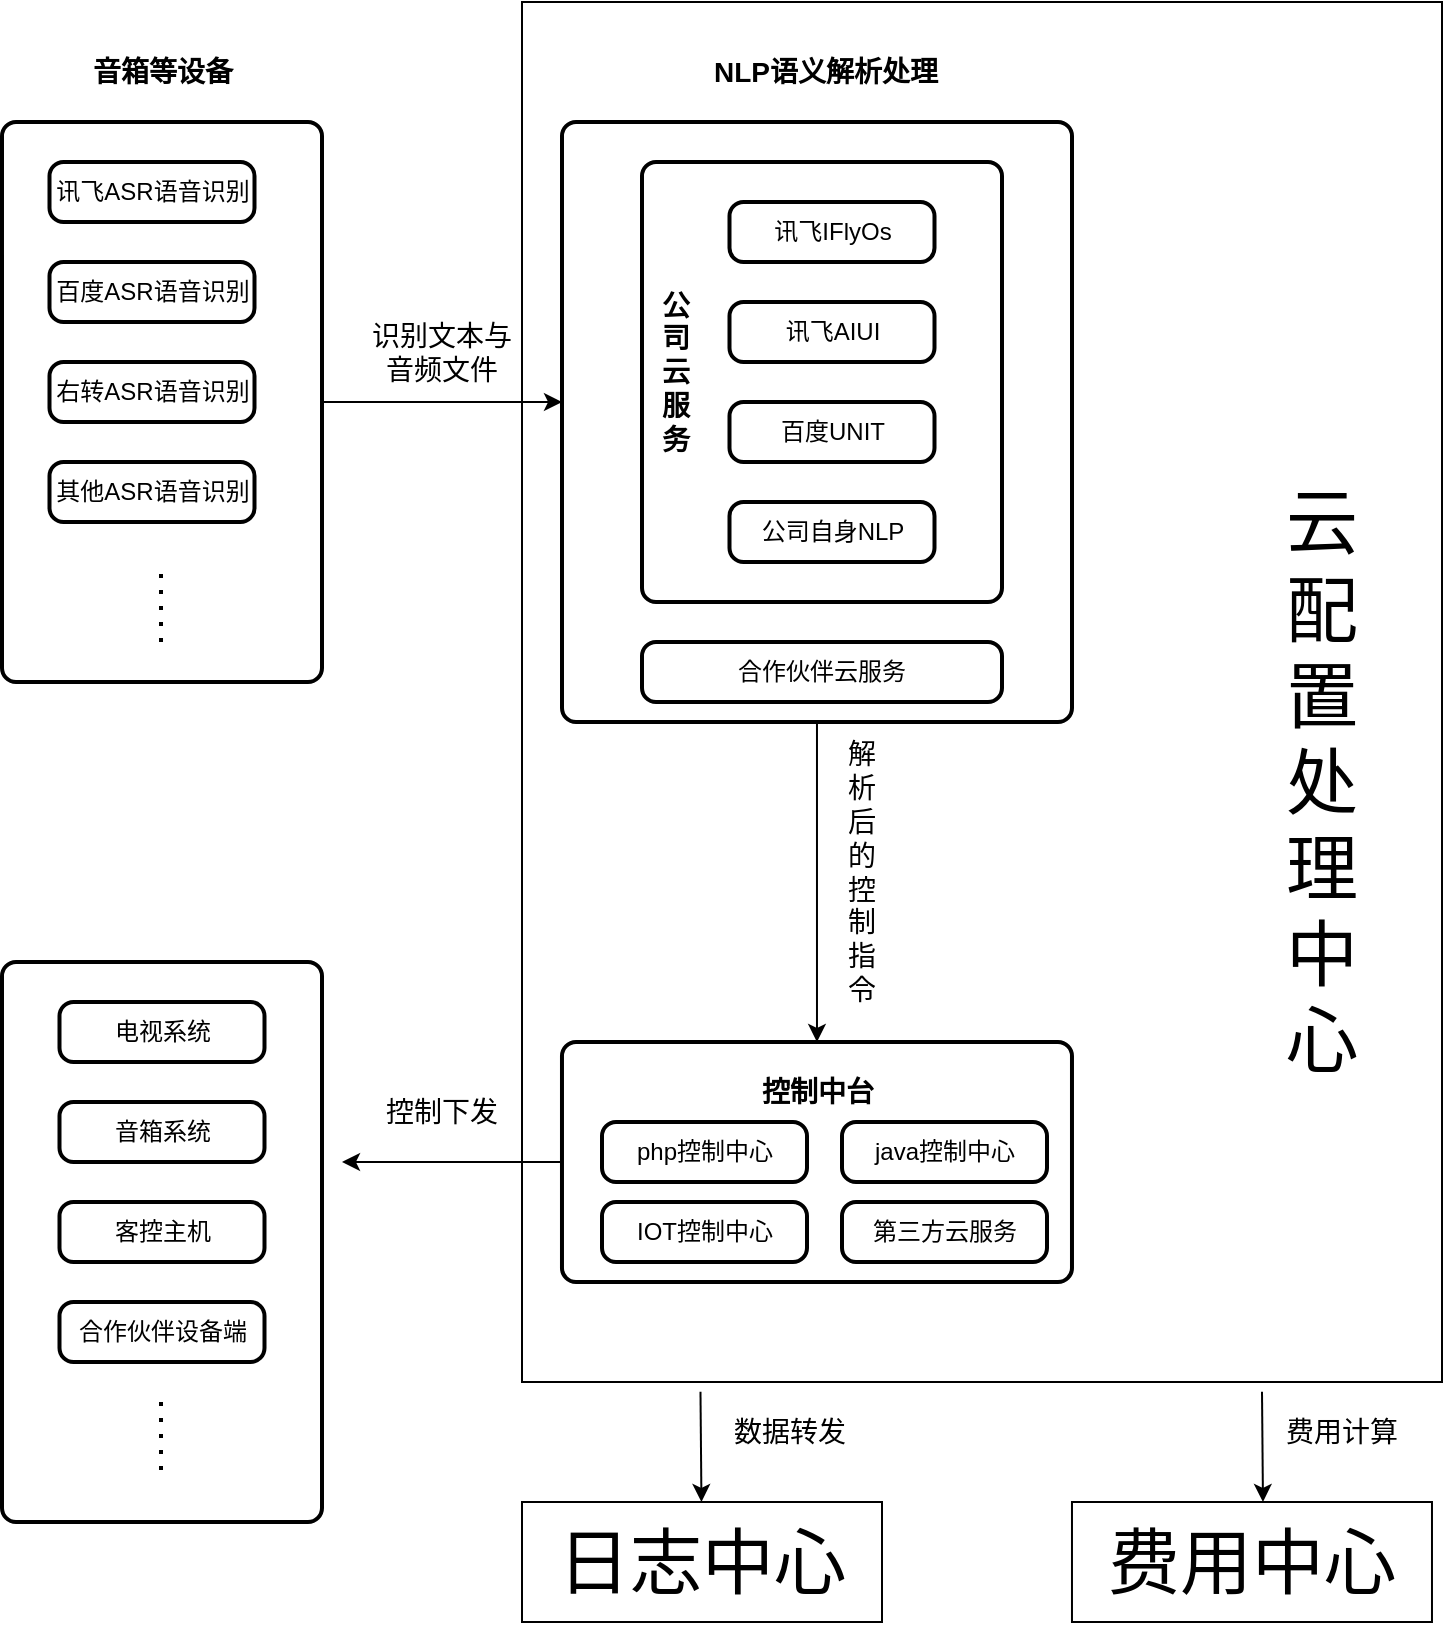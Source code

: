 <mxfile version="19.0.1" type="github">
  <diagram id="C5RBs43oDa-KdzZeNtuy" name="Page-1">
    <mxGraphModel dx="1022" dy="436" grid="1" gridSize="10" guides="1" tooltips="1" connect="1" arrows="1" fold="1" page="1" pageScale="1" pageWidth="827" pageHeight="1169" math="0" shadow="0">
      <root>
        <mxCell id="WIyWlLk6GJQsqaUBKTNV-0" />
        <mxCell id="WIyWlLk6GJQsqaUBKTNV-1" parent="WIyWlLk6GJQsqaUBKTNV-0" />
        <mxCell id="FcIwA06-muSB1HyyLoGR-0" value="" style="rounded=0;whiteSpace=wrap;html=1;" vertex="1" parent="WIyWlLk6GJQsqaUBKTNV-1">
          <mxGeometry x="310" y="80" width="460" height="690" as="geometry" />
        </mxCell>
        <mxCell id="bHCf5uEe8l9tKa_vkYOb-26" style="edgeStyle=orthogonalEdgeStyle;rounded=0;orthogonalLoop=1;jettySize=auto;html=1;fontSize=14;entryX=0.5;entryY=0;entryDx=0;entryDy=0;" parent="WIyWlLk6GJQsqaUBKTNV-1" source="bHCf5uEe8l9tKa_vkYOb-20" target="bHCf5uEe8l9tKa_vkYOb-27" edge="1">
          <mxGeometry relative="1" as="geometry">
            <mxPoint x="457" y="560" as="targetPoint" />
          </mxGeometry>
        </mxCell>
        <mxCell id="bHCf5uEe8l9tKa_vkYOb-20" value="" style="rounded=1;whiteSpace=wrap;html=1;absoluteArcSize=1;arcSize=14;strokeWidth=2;" parent="WIyWlLk6GJQsqaUBKTNV-1" vertex="1">
          <mxGeometry x="330" y="140" width="255" height="300" as="geometry" />
        </mxCell>
        <mxCell id="bHCf5uEe8l9tKa_vkYOb-11" style="edgeStyle=orthogonalEdgeStyle;rounded=0;orthogonalLoop=1;jettySize=auto;html=1;fontSize=14;" parent="WIyWlLk6GJQsqaUBKTNV-1" source="bHCf5uEe8l9tKa_vkYOb-3" edge="1">
          <mxGeometry relative="1" as="geometry">
            <mxPoint x="330" y="280" as="targetPoint" />
          </mxGeometry>
        </mxCell>
        <mxCell id="bHCf5uEe8l9tKa_vkYOb-3" value="" style="rounded=1;whiteSpace=wrap;html=1;absoluteArcSize=1;arcSize=14;strokeWidth=2;" parent="WIyWlLk6GJQsqaUBKTNV-1" vertex="1">
          <mxGeometry x="50" y="140" width="160" height="280" as="geometry" />
        </mxCell>
        <mxCell id="bHCf5uEe8l9tKa_vkYOb-4" value="讯飞ASR语音识别" style="rounded=1;whiteSpace=wrap;html=1;absoluteArcSize=1;arcSize=14;strokeWidth=2;" parent="WIyWlLk6GJQsqaUBKTNV-1" vertex="1">
          <mxGeometry x="73.75" y="160" width="102.5" height="30" as="geometry" />
        </mxCell>
        <mxCell id="bHCf5uEe8l9tKa_vkYOb-5" value="&lt;font style=&quot;font-size: 14px;&quot;&gt;&lt;b&gt;音箱等设备&lt;/b&gt;&lt;/font&gt;" style="text;html=1;strokeColor=none;fillColor=none;align=center;verticalAlign=middle;whiteSpace=wrap;rounded=0;" parent="WIyWlLk6GJQsqaUBKTNV-1" vertex="1">
          <mxGeometry x="92.5" y="100" width="75" height="30" as="geometry" />
        </mxCell>
        <mxCell id="bHCf5uEe8l9tKa_vkYOb-6" value="百度ASR语音识别" style="rounded=1;whiteSpace=wrap;html=1;absoluteArcSize=1;arcSize=14;strokeWidth=2;" parent="WIyWlLk6GJQsqaUBKTNV-1" vertex="1">
          <mxGeometry x="73.75" y="210" width="102.5" height="30" as="geometry" />
        </mxCell>
        <mxCell id="bHCf5uEe8l9tKa_vkYOb-7" value="右转ASR语音识别" style="rounded=1;whiteSpace=wrap;html=1;absoluteArcSize=1;arcSize=14;strokeWidth=2;" parent="WIyWlLk6GJQsqaUBKTNV-1" vertex="1">
          <mxGeometry x="73.75" y="260" width="102.5" height="30" as="geometry" />
        </mxCell>
        <mxCell id="bHCf5uEe8l9tKa_vkYOb-10" value="其他ASR语音识别" style="rounded=1;whiteSpace=wrap;html=1;absoluteArcSize=1;arcSize=14;strokeWidth=2;" parent="WIyWlLk6GJQsqaUBKTNV-1" vertex="1">
          <mxGeometry x="73.75" y="310" width="102.5" height="30" as="geometry" />
        </mxCell>
        <mxCell id="bHCf5uEe8l9tKa_vkYOb-12" value="识别文本与音频文件" style="text;html=1;strokeColor=none;fillColor=none;align=center;verticalAlign=middle;whiteSpace=wrap;rounded=0;fontSize=14;" parent="WIyWlLk6GJQsqaUBKTNV-1" vertex="1">
          <mxGeometry x="230" y="240" width="80" height="30" as="geometry" />
        </mxCell>
        <mxCell id="bHCf5uEe8l9tKa_vkYOb-13" value="" style="rounded=1;whiteSpace=wrap;html=1;absoluteArcSize=1;arcSize=14;strokeWidth=2;" parent="WIyWlLk6GJQsqaUBKTNV-1" vertex="1">
          <mxGeometry x="370" y="160" width="180" height="220" as="geometry" />
        </mxCell>
        <mxCell id="bHCf5uEe8l9tKa_vkYOb-15" value="讯飞IFlyOs" style="rounded=1;whiteSpace=wrap;html=1;absoluteArcSize=1;arcSize=14;strokeWidth=2;" parent="WIyWlLk6GJQsqaUBKTNV-1" vertex="1">
          <mxGeometry x="413.75" y="180" width="102.5" height="30" as="geometry" />
        </mxCell>
        <mxCell id="bHCf5uEe8l9tKa_vkYOb-16" value="讯飞AIUI" style="rounded=1;whiteSpace=wrap;html=1;absoluteArcSize=1;arcSize=14;strokeWidth=2;" parent="WIyWlLk6GJQsqaUBKTNV-1" vertex="1">
          <mxGeometry x="413.75" y="230" width="102.5" height="30" as="geometry" />
        </mxCell>
        <mxCell id="bHCf5uEe8l9tKa_vkYOb-17" value="百度UNIT" style="rounded=1;whiteSpace=wrap;html=1;absoluteArcSize=1;arcSize=14;strokeWidth=2;" parent="WIyWlLk6GJQsqaUBKTNV-1" vertex="1">
          <mxGeometry x="413.75" y="280" width="102.5" height="30" as="geometry" />
        </mxCell>
        <mxCell id="bHCf5uEe8l9tKa_vkYOb-18" value="公司自身NLP" style="rounded=1;whiteSpace=wrap;html=1;absoluteArcSize=1;arcSize=14;strokeWidth=2;" parent="WIyWlLk6GJQsqaUBKTNV-1" vertex="1">
          <mxGeometry x="413.75" y="330" width="102.5" height="30" as="geometry" />
        </mxCell>
        <mxCell id="bHCf5uEe8l9tKa_vkYOb-21" value="&lt;font style=&quot;font-size: 14px;&quot;&gt;&lt;b&gt;NLP语义解析处理&lt;/b&gt;&lt;/font&gt;" style="text;html=1;strokeColor=none;fillColor=none;align=center;verticalAlign=middle;whiteSpace=wrap;rounded=0;" parent="WIyWlLk6GJQsqaUBKTNV-1" vertex="1">
          <mxGeometry x="403.75" y="100" width="116.25" height="30" as="geometry" />
        </mxCell>
        <mxCell id="bHCf5uEe8l9tKa_vkYOb-22" value="合作伙伴云服务" style="rounded=1;whiteSpace=wrap;html=1;absoluteArcSize=1;arcSize=14;strokeWidth=2;" parent="WIyWlLk6GJQsqaUBKTNV-1" vertex="1">
          <mxGeometry x="370" y="400" width="180" height="30" as="geometry" />
        </mxCell>
        <mxCell id="bHCf5uEe8l9tKa_vkYOb-23" value="&lt;font style=&quot;font-size: 14px;&quot;&gt;&lt;b&gt;公司云服务&lt;/b&gt;&lt;/font&gt;" style="text;html=1;strokeColor=none;fillColor=none;align=center;verticalAlign=middle;whiteSpace=wrap;rounded=0;" parent="WIyWlLk6GJQsqaUBKTNV-1" vertex="1">
          <mxGeometry x="380" y="210" width="13.75" height="110" as="geometry" />
        </mxCell>
        <mxCell id="bHCf5uEe8l9tKa_vkYOb-31" style="edgeStyle=orthogonalEdgeStyle;rounded=0;orthogonalLoop=1;jettySize=auto;html=1;fontSize=14;" parent="WIyWlLk6GJQsqaUBKTNV-1" source="bHCf5uEe8l9tKa_vkYOb-27" edge="1">
          <mxGeometry relative="1" as="geometry">
            <mxPoint x="220" y="660" as="targetPoint" />
          </mxGeometry>
        </mxCell>
        <mxCell id="bHCf5uEe8l9tKa_vkYOb-27" value="" style="rounded=1;whiteSpace=wrap;html=1;absoluteArcSize=1;arcSize=14;strokeWidth=2;" parent="WIyWlLk6GJQsqaUBKTNV-1" vertex="1">
          <mxGeometry x="329.99" y="600" width="255" height="120" as="geometry" />
        </mxCell>
        <mxCell id="bHCf5uEe8l9tKa_vkYOb-28" value="&lt;span style=&quot;font-size: 14px;&quot;&gt;&lt;b&gt;控制中台&lt;/b&gt;&lt;/span&gt;" style="text;html=1;strokeColor=none;fillColor=none;align=center;verticalAlign=middle;whiteSpace=wrap;rounded=0;" parent="WIyWlLk6GJQsqaUBKTNV-1" vertex="1">
          <mxGeometry x="400" y="610" width="116.25" height="30" as="geometry" />
        </mxCell>
        <mxCell id="bHCf5uEe8l9tKa_vkYOb-29" value="解析后的控制指令" style="text;html=1;strokeColor=none;fillColor=none;align=center;verticalAlign=middle;whiteSpace=wrap;rounded=0;fontSize=14;" parent="WIyWlLk6GJQsqaUBKTNV-1" vertex="1">
          <mxGeometry x="470" y="490" width="20" height="50" as="geometry" />
        </mxCell>
        <mxCell id="bHCf5uEe8l9tKa_vkYOb-32" value="控制下发" style="text;html=1;strokeColor=none;fillColor=none;align=center;verticalAlign=middle;whiteSpace=wrap;rounded=0;fontSize=14;" parent="WIyWlLk6GJQsqaUBKTNV-1" vertex="1">
          <mxGeometry x="240" y="620" width="60" height="30" as="geometry" />
        </mxCell>
        <mxCell id="bHCf5uEe8l9tKa_vkYOb-33" value="" style="rounded=1;whiteSpace=wrap;html=1;absoluteArcSize=1;arcSize=14;strokeWidth=2;" parent="WIyWlLk6GJQsqaUBKTNV-1" vertex="1">
          <mxGeometry x="50" y="560" width="160" height="280" as="geometry" />
        </mxCell>
        <mxCell id="bHCf5uEe8l9tKa_vkYOb-34" value="电视系统" style="rounded=1;whiteSpace=wrap;html=1;absoluteArcSize=1;arcSize=14;strokeWidth=2;" parent="WIyWlLk6GJQsqaUBKTNV-1" vertex="1">
          <mxGeometry x="78.75" y="580" width="102.5" height="30" as="geometry" />
        </mxCell>
        <mxCell id="bHCf5uEe8l9tKa_vkYOb-35" value="音箱系统" style="rounded=1;whiteSpace=wrap;html=1;absoluteArcSize=1;arcSize=14;strokeWidth=2;" parent="WIyWlLk6GJQsqaUBKTNV-1" vertex="1">
          <mxGeometry x="78.75" y="630" width="102.5" height="30" as="geometry" />
        </mxCell>
        <mxCell id="bHCf5uEe8l9tKa_vkYOb-36" value="客控主机" style="rounded=1;whiteSpace=wrap;html=1;absoluteArcSize=1;arcSize=14;strokeWidth=2;" parent="WIyWlLk6GJQsqaUBKTNV-1" vertex="1">
          <mxGeometry x="78.75" y="680" width="102.5" height="30" as="geometry" />
        </mxCell>
        <mxCell id="bHCf5uEe8l9tKa_vkYOb-38" value="php控制中心" style="rounded=1;whiteSpace=wrap;html=1;absoluteArcSize=1;arcSize=14;strokeWidth=2;" parent="WIyWlLk6GJQsqaUBKTNV-1" vertex="1">
          <mxGeometry x="350" y="640" width="102.5" height="30" as="geometry" />
        </mxCell>
        <mxCell id="bHCf5uEe8l9tKa_vkYOb-39" value="java控制中心" style="rounded=1;whiteSpace=wrap;html=1;absoluteArcSize=1;arcSize=14;strokeWidth=2;" parent="WIyWlLk6GJQsqaUBKTNV-1" vertex="1">
          <mxGeometry x="470" y="640" width="102.5" height="30" as="geometry" />
        </mxCell>
        <mxCell id="bHCf5uEe8l9tKa_vkYOb-40" value="IOT控制中心" style="rounded=1;whiteSpace=wrap;html=1;absoluteArcSize=1;arcSize=14;strokeWidth=2;" parent="WIyWlLk6GJQsqaUBKTNV-1" vertex="1">
          <mxGeometry x="350" y="680" width="102.5" height="30" as="geometry" />
        </mxCell>
        <mxCell id="bHCf5uEe8l9tKa_vkYOb-41" value="第三方云服务" style="rounded=1;whiteSpace=wrap;html=1;absoluteArcSize=1;arcSize=14;strokeWidth=2;" parent="WIyWlLk6GJQsqaUBKTNV-1" vertex="1">
          <mxGeometry x="470" y="680" width="102.5" height="30" as="geometry" />
        </mxCell>
        <mxCell id="FcIwA06-muSB1HyyLoGR-1" value="&lt;font style=&quot;font-size: 36px;&quot;&gt;云配置处理中心&lt;/font&gt;" style="text;html=1;strokeColor=none;fillColor=none;align=center;verticalAlign=middle;whiteSpace=wrap;rounded=0;rotation=0;" vertex="1" parent="WIyWlLk6GJQsqaUBKTNV-1">
          <mxGeometry x="680" y="310" width="60" height="320" as="geometry" />
        </mxCell>
        <mxCell id="FcIwA06-muSB1HyyLoGR-2" value="合作伙伴设备端" style="rounded=1;whiteSpace=wrap;html=1;absoluteArcSize=1;arcSize=14;strokeWidth=2;" vertex="1" parent="WIyWlLk6GJQsqaUBKTNV-1">
          <mxGeometry x="78.75" y="730" width="102.5" height="30" as="geometry" />
        </mxCell>
        <mxCell id="FcIwA06-muSB1HyyLoGR-4" value="" style="endArrow=none;dashed=1;html=1;dashPattern=1 3;strokeWidth=2;rounded=0;fontSize=36;" edge="1" parent="WIyWlLk6GJQsqaUBKTNV-1">
          <mxGeometry width="50" height="50" relative="1" as="geometry">
            <mxPoint x="129.5" y="400" as="sourcePoint" />
            <mxPoint x="129.5" y="360" as="targetPoint" />
          </mxGeometry>
        </mxCell>
        <mxCell id="FcIwA06-muSB1HyyLoGR-5" value="" style="endArrow=none;dashed=1;html=1;dashPattern=1 3;strokeWidth=2;rounded=0;fontSize=36;" edge="1" parent="WIyWlLk6GJQsqaUBKTNV-1">
          <mxGeometry width="50" height="50" relative="1" as="geometry">
            <mxPoint x="129.5" y="780" as="sourcePoint" />
            <mxPoint x="129.5" y="820" as="targetPoint" />
          </mxGeometry>
        </mxCell>
        <mxCell id="FcIwA06-muSB1HyyLoGR-6" value="日志中心" style="rounded=0;whiteSpace=wrap;html=1;fontSize=36;" vertex="1" parent="WIyWlLk6GJQsqaUBKTNV-1">
          <mxGeometry x="310" y="830" width="180" height="60" as="geometry" />
        </mxCell>
        <mxCell id="FcIwA06-muSB1HyyLoGR-8" value="" style="endArrow=classic;html=1;rounded=0;fontSize=36;exitX=0.194;exitY=1.007;exitDx=0;exitDy=0;exitPerimeter=0;" edge="1" parent="WIyWlLk6GJQsqaUBKTNV-1" source="FcIwA06-muSB1HyyLoGR-0" target="FcIwA06-muSB1HyyLoGR-6">
          <mxGeometry width="50" height="50" relative="1" as="geometry">
            <mxPoint x="414" y="780" as="sourcePoint" />
            <mxPoint x="450" y="770" as="targetPoint" />
          </mxGeometry>
        </mxCell>
        <mxCell id="FcIwA06-muSB1HyyLoGR-10" value="数据转发" style="text;html=1;strokeColor=none;fillColor=none;align=center;verticalAlign=middle;whiteSpace=wrap;rounded=0;fontSize=14;" vertex="1" parent="WIyWlLk6GJQsqaUBKTNV-1">
          <mxGeometry x="414" y="780" width="60" height="30" as="geometry" />
        </mxCell>
        <mxCell id="FcIwA06-muSB1HyyLoGR-11" value="费用中心" style="rounded=0;whiteSpace=wrap;html=1;fontSize=36;" vertex="1" parent="WIyWlLk6GJQsqaUBKTNV-1">
          <mxGeometry x="584.99" y="830" width="180" height="60" as="geometry" />
        </mxCell>
        <mxCell id="FcIwA06-muSB1HyyLoGR-12" value="" style="endArrow=classic;html=1;rounded=0;fontSize=36;exitX=0.194;exitY=1.007;exitDx=0;exitDy=0;exitPerimeter=0;" edge="1" parent="WIyWlLk6GJQsqaUBKTNV-1">
          <mxGeometry width="50" height="50" relative="1" as="geometry">
            <mxPoint x="680" y="774.83" as="sourcePoint" />
            <mxPoint x="680.492" y="830" as="targetPoint" />
          </mxGeometry>
        </mxCell>
        <mxCell id="FcIwA06-muSB1HyyLoGR-13" value="费用计算" style="text;html=1;strokeColor=none;fillColor=none;align=center;verticalAlign=middle;whiteSpace=wrap;rounded=0;fontSize=14;" vertex="1" parent="WIyWlLk6GJQsqaUBKTNV-1">
          <mxGeometry x="690" y="780" width="60" height="30" as="geometry" />
        </mxCell>
      </root>
    </mxGraphModel>
  </diagram>
</mxfile>
